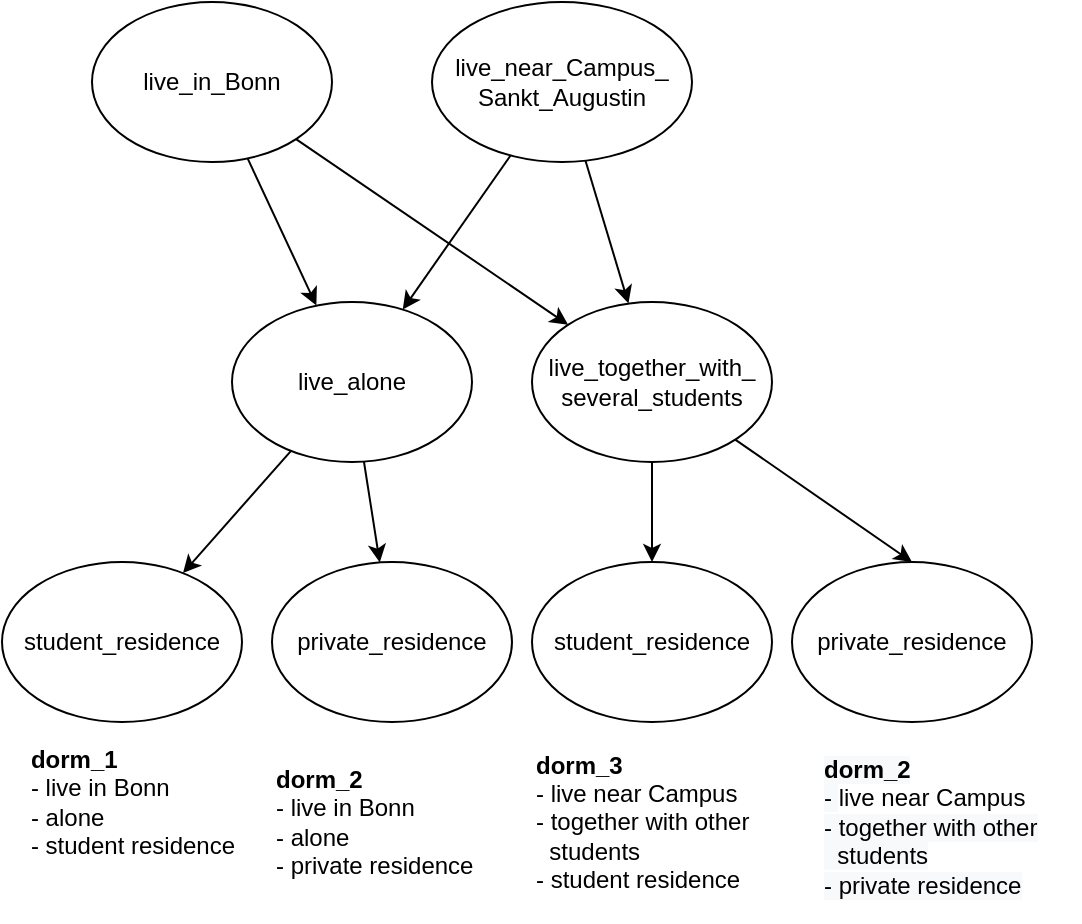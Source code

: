 <mxfile>
    <diagram id="ebjFQ3Yt5vL26mvpQOZ1" name="Seite-1">
        <mxGraphModel dx="1352" dy="1684" grid="1" gridSize="10" guides="1" tooltips="1" connect="1" arrows="1" fold="1" page="1" pageScale="1" pageWidth="827" pageHeight="1169" math="0" shadow="0">
            <root>
                <mxCell id="0"/>
                <mxCell id="1" parent="0"/>
                <mxCell id="fqF_AGwBsZ2UhqrbTYR0-17" style="edgeStyle=none;rounded=0;orthogonalLoop=1;jettySize=auto;html=1;" parent="1" source="fqF_AGwBsZ2UhqrbTYR0-13" target="fqF_AGwBsZ2UhqrbTYR0-15" edge="1">
                    <mxGeometry relative="1" as="geometry"/>
                </mxCell>
                <mxCell id="fqF_AGwBsZ2UhqrbTYR0-20" style="edgeStyle=none;rounded=0;orthogonalLoop=1;jettySize=auto;html=1;" parent="1" source="fqF_AGwBsZ2UhqrbTYR0-13" target="fqF_AGwBsZ2UhqrbTYR0-18" edge="1">
                    <mxGeometry relative="1" as="geometry"/>
                </mxCell>
                <mxCell id="fqF_AGwBsZ2UhqrbTYR0-13" value="live_in_Bonn" style="ellipse;whiteSpace=wrap;html=1;" parent="1" vertex="1">
                    <mxGeometry x="-80" y="-130" width="120" height="80" as="geometry"/>
                </mxCell>
                <mxCell id="fqF_AGwBsZ2UhqrbTYR0-16" style="rounded=0;orthogonalLoop=1;jettySize=auto;html=1;" parent="1" source="fqF_AGwBsZ2UhqrbTYR0-14" target="fqF_AGwBsZ2UhqrbTYR0-15" edge="1">
                    <mxGeometry relative="1" as="geometry"/>
                </mxCell>
                <mxCell id="fqF_AGwBsZ2UhqrbTYR0-19" style="edgeStyle=none;rounded=0;orthogonalLoop=1;jettySize=auto;html=1;" parent="1" source="fqF_AGwBsZ2UhqrbTYR0-14" target="fqF_AGwBsZ2UhqrbTYR0-18" edge="1">
                    <mxGeometry relative="1" as="geometry"/>
                </mxCell>
                <mxCell id="fqF_AGwBsZ2UhqrbTYR0-14" value="live_near_Campus_&lt;br&gt;Sankt_Augustin" style="ellipse;whiteSpace=wrap;html=1;" parent="1" vertex="1">
                    <mxGeometry x="90" y="-130" width="130" height="80" as="geometry"/>
                </mxCell>
                <mxCell id="fqF_AGwBsZ2UhqrbTYR0-23" style="edgeStyle=none;rounded=0;orthogonalLoop=1;jettySize=auto;html=1;" parent="1" source="fqF_AGwBsZ2UhqrbTYR0-15" target="fqF_AGwBsZ2UhqrbTYR0-22" edge="1">
                    <mxGeometry relative="1" as="geometry"/>
                </mxCell>
                <mxCell id="fqF_AGwBsZ2UhqrbTYR0-27" style="edgeStyle=none;rounded=0;orthogonalLoop=1;jettySize=auto;html=1;" parent="1" source="fqF_AGwBsZ2UhqrbTYR0-15" target="fqF_AGwBsZ2UhqrbTYR0-25" edge="1">
                    <mxGeometry relative="1" as="geometry"/>
                </mxCell>
                <mxCell id="fqF_AGwBsZ2UhqrbTYR0-15" value="live_alone" style="ellipse;whiteSpace=wrap;html=1;" parent="1" vertex="1">
                    <mxGeometry x="-10" y="20" width="120" height="80" as="geometry"/>
                </mxCell>
                <mxCell id="fqF_AGwBsZ2UhqrbTYR0-24" style="edgeStyle=none;rounded=0;orthogonalLoop=1;jettySize=auto;html=1;" parent="1" source="fqF_AGwBsZ2UhqrbTYR0-18" target="fqF_AGwBsZ2UhqrbTYR0-21" edge="1">
                    <mxGeometry relative="1" as="geometry"/>
                </mxCell>
                <mxCell id="fqF_AGwBsZ2UhqrbTYR0-28" style="edgeStyle=none;rounded=0;orthogonalLoop=1;jettySize=auto;html=1;entryX=0.5;entryY=0;entryDx=0;entryDy=0;" parent="1" source="fqF_AGwBsZ2UhqrbTYR0-18" target="fqF_AGwBsZ2UhqrbTYR0-26" edge="1">
                    <mxGeometry relative="1" as="geometry"/>
                </mxCell>
                <mxCell id="fqF_AGwBsZ2UhqrbTYR0-18" value="live_together_with_&lt;br&gt;several_students" style="ellipse;whiteSpace=wrap;html=1;" parent="1" vertex="1">
                    <mxGeometry x="140" y="20" width="120" height="80" as="geometry"/>
                </mxCell>
                <mxCell id="fqF_AGwBsZ2UhqrbTYR0-21" value="student_residence" style="ellipse;whiteSpace=wrap;html=1;" parent="1" vertex="1">
                    <mxGeometry x="140" y="150" width="120" height="80" as="geometry"/>
                </mxCell>
                <mxCell id="fqF_AGwBsZ2UhqrbTYR0-22" value="student_residence" style="ellipse;whiteSpace=wrap;html=1;" parent="1" vertex="1">
                    <mxGeometry x="-125" y="150" width="120" height="80" as="geometry"/>
                </mxCell>
                <mxCell id="fqF_AGwBsZ2UhqrbTYR0-25" value="private_residence" style="ellipse;whiteSpace=wrap;html=1;" parent="1" vertex="1">
                    <mxGeometry x="10" y="150" width="120" height="80" as="geometry"/>
                </mxCell>
                <mxCell id="fqF_AGwBsZ2UhqrbTYR0-26" value="private_residence" style="ellipse;whiteSpace=wrap;html=1;" parent="1" vertex="1">
                    <mxGeometry x="270" y="150" width="120" height="80" as="geometry"/>
                </mxCell>
                <mxCell id="fqF_AGwBsZ2UhqrbTYR0-32" value="&lt;div style=&quot;text-align: left&quot;&gt;&lt;b&gt;dorm_1&lt;/b&gt;&lt;/div&gt;&lt;div style=&quot;text-align: left&quot;&gt;&lt;span&gt;- live in Bonn&lt;/span&gt;&lt;/div&gt;&lt;div style=&quot;text-align: left&quot;&gt;&lt;span&gt;- alone&lt;/span&gt;&lt;/div&gt;&lt;div style=&quot;text-align: left&quot;&gt;&lt;span&gt;- student residence&lt;/span&gt;&lt;/div&gt;" style="text;html=1;align=center;verticalAlign=middle;resizable=0;points=[];autosize=1;strokeColor=none;fillColor=none;" parent="1" vertex="1">
                    <mxGeometry x="-120" y="240" width="120" height="60" as="geometry"/>
                </mxCell>
                <mxCell id="fqF_AGwBsZ2UhqrbTYR0-33" value="&lt;b&gt;dorm_2&lt;/b&gt;&lt;br&gt;- live in Bonn&lt;br&gt;- alone&lt;br&gt;- private residence" style="text;html=1;align=left;verticalAlign=middle;resizable=0;points=[];autosize=1;strokeColor=none;fillColor=none;" parent="1" vertex="1">
                    <mxGeometry x="10" y="250" width="110" height="60" as="geometry"/>
                </mxCell>
                <mxCell id="fqF_AGwBsZ2UhqrbTYR0-34" value="&lt;b&gt;dorm_3&lt;/b&gt;&lt;br&gt;&lt;span&gt;- live near Campus&lt;/span&gt;&lt;br&gt;&lt;span&gt;- together with other&lt;/span&gt;&lt;br&gt;&lt;span&gt;&amp;nbsp; students&lt;/span&gt;&lt;br&gt;&lt;span&gt;- student residence&lt;/span&gt;" style="text;html=1;align=left;verticalAlign=middle;resizable=0;points=[];autosize=1;strokeColor=none;fillColor=none;" parent="1" vertex="1">
                    <mxGeometry x="140" y="240" width="120" height="80" as="geometry"/>
                </mxCell>
                <mxCell id="fqF_AGwBsZ2UhqrbTYR0-35" value="&lt;b style=&quot;color: rgb(0 , 0 , 0) ; font-family: &amp;#34;helvetica&amp;#34; ; font-size: 12px ; font-style: normal ; letter-spacing: normal ; text-align: left ; text-indent: 0px ; text-transform: none ; word-spacing: 0px ; background-color: rgb(248 , 249 , 250)&quot;&gt;dorm_2&lt;/b&gt;&lt;br style=&quot;color: rgb(0 , 0 , 0) ; font-family: &amp;#34;helvetica&amp;#34; ; font-size: 12px ; font-style: normal ; font-weight: 400 ; letter-spacing: normal ; text-align: left ; text-indent: 0px ; text-transform: none ; word-spacing: 0px ; background-color: rgb(248 , 249 , 250)&quot;&gt;&lt;span style=&quot;color: rgb(0 , 0 , 0) ; font-family: &amp;#34;helvetica&amp;#34; ; font-size: 12px ; font-style: normal ; font-weight: 400 ; letter-spacing: normal ; text-align: left ; text-indent: 0px ; text-transform: none ; word-spacing: 0px ; background-color: rgb(248 , 249 , 250) ; display: inline ; float: none&quot;&gt;-&amp;nbsp;&lt;/span&gt;&lt;span&gt;live near Campus&lt;/span&gt;&lt;br&gt;&lt;span style=&quot;color: rgb(0 , 0 , 0) ; font-family: &amp;#34;helvetica&amp;#34; ; font-size: 12px ; font-style: normal ; font-weight: 400 ; letter-spacing: normal ; text-align: left ; text-indent: 0px ; text-transform: none ; word-spacing: 0px ; background-color: rgb(248 , 249 , 250) ; display: inline ; float: none&quot;&gt;- together with other&lt;/span&gt;&lt;br style=&quot;color: rgb(0 , 0 , 0) ; font-family: &amp;#34;helvetica&amp;#34; ; font-size: 12px ; font-style: normal ; font-weight: 400 ; letter-spacing: normal ; text-align: left ; text-indent: 0px ; text-transform: none ; word-spacing: 0px ; background-color: rgb(248 , 249 , 250)&quot;&gt;&lt;span style=&quot;color: rgb(0 , 0 , 0) ; font-family: &amp;#34;helvetica&amp;#34; ; font-size: 12px ; font-style: normal ; font-weight: 400 ; letter-spacing: normal ; text-align: left ; text-indent: 0px ; text-transform: none ; word-spacing: 0px ; background-color: rgb(248 , 249 , 250) ; display: inline ; float: none&quot;&gt;&amp;nbsp; students&lt;/span&gt;&lt;br style=&quot;color: rgb(0 , 0 , 0) ; font-family: &amp;#34;helvetica&amp;#34; ; font-size: 12px ; font-style: normal ; font-weight: 400 ; letter-spacing: normal ; text-align: left ; text-indent: 0px ; text-transform: none ; word-spacing: 0px ; background-color: rgb(248 , 249 , 250)&quot;&gt;&lt;span style=&quot;color: rgb(0 , 0 , 0) ; font-family: &amp;#34;helvetica&amp;#34; ; font-size: 12px ; font-style: normal ; font-weight: 400 ; letter-spacing: normal ; text-align: left ; text-indent: 0px ; text-transform: none ; word-spacing: 0px ; background-color: rgb(248 , 249 , 250) ; display: inline ; float: none&quot;&gt;- private residence&lt;/span&gt;" style="text;whiteSpace=wrap;html=1;" parent="1" vertex="1">
                    <mxGeometry x="284" y="240" width="130" height="90" as="geometry"/>
                </mxCell>
            </root>
        </mxGraphModel>
    </diagram>
</mxfile>